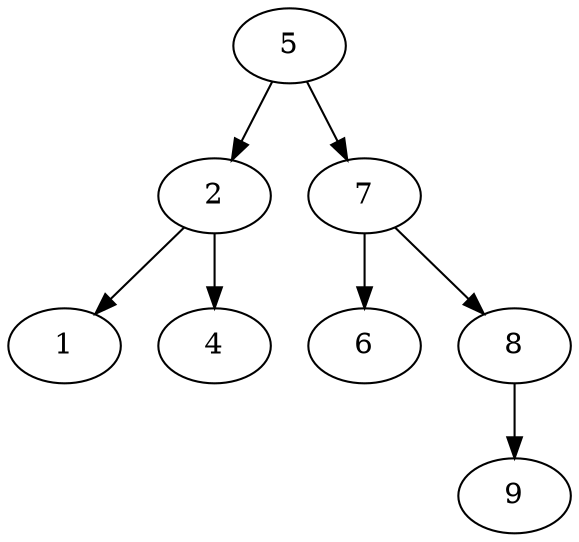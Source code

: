 digraph 0 {"1""2" -> "1";"4""2" -> "4";"5" -> "2";"6""7" -> "6";"9""8" -> "9";"7" -> "8";"5" -> "7"; }
